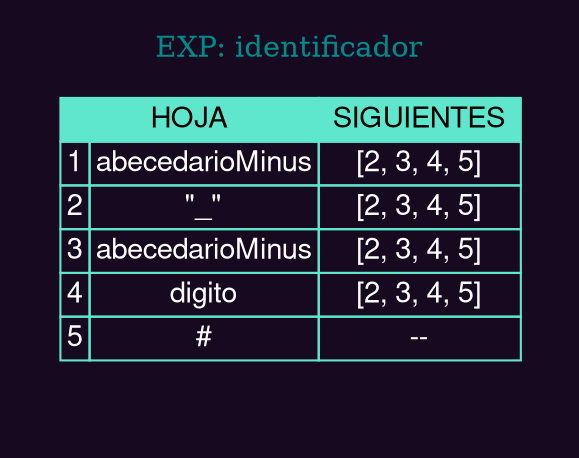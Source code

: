 digraph G {

    fontcolor="cyan4"
    bgcolor="#170920"
    node [fontname="Helvetica,Arial,sans-serif", shape=none, ordering="in"]
    label=" "

    subgraph cluster01{
        color="#170920"
        label="EXP: identificador"
        n0 [label = <
                <table border="0" cellspacing="0" cellborder="1" color="#5ee7cd">
                    <tr><td  colspan="2" align="center" bgcolor="#5ee7cd"><font color="black"> HOJA </font></td>
                    <td  align="center" bgcolor="#5ee7cd"><font color="black"> SIGUIENTES </font></td></tr>
                    <tr><td><font color="white" align="center">1</font></td>
                    <td align="center"><font color="white">abecedarioMinus</font></td>
                    <td ><font color="white" align="center">[2, 3, 4, 5]</font></td></tr>
                    <tr><td><font color="white" align="center">2</font></td>
                    <td align="center"><font color="white">"_"</font></td>
                    <td ><font color="white" align="center">[2, 3, 4, 5]</font></td></tr>
                    <tr><td><font color="white" align="center">3</font></td>
                    <td align="center"><font color="white">abecedarioMinus</font></td>
                    <td ><font color="white" align="center">[2, 3, 4, 5]</font></td></tr>
                    <tr><td><font color="white" align="center">4</font></td>
                    <td align="center"><font color="white">digito</font></td>
                    <td ><font color="white" align="center">[2, 3, 4, 5]</font></td></tr>
                    <tr><td><font color="white" align="center">5</font></td>
                    <td align="center"><font color="white">#</font></td>
                    <td ><font color="white" align="center">--</font></td></tr>
                </table>
        > ] ; 
    }
}

